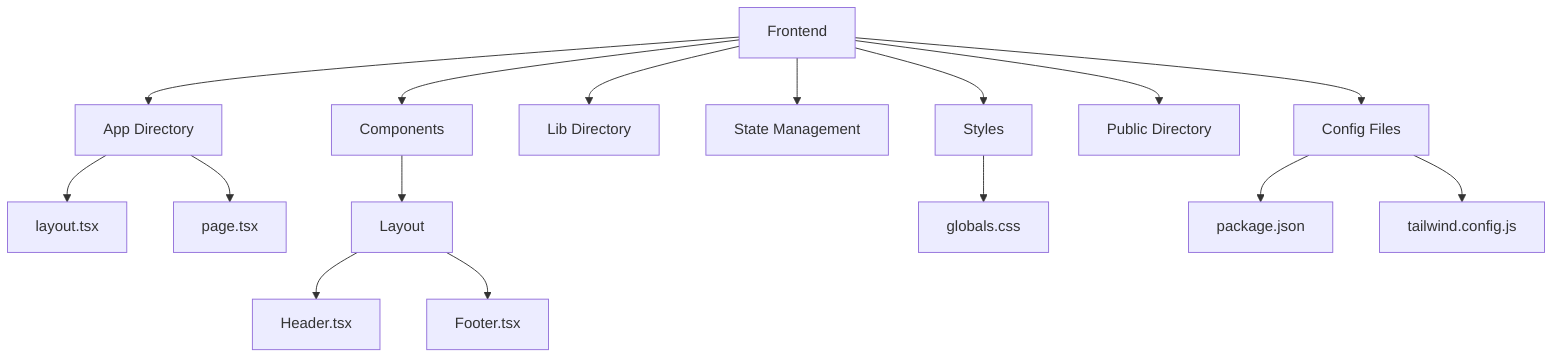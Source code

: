 graph TD
    Frontend --> App[App Directory]
    App --> layout.tsx
    App --> page.tsx
    
    Frontend --> Components[Components]
    Components --> Layout[Layout]
    Layout --> Header.tsx
    Layout --> Footer.tsx
    
    Frontend --> Lib[Lib Directory]
    Frontend --> Store[State Management]
    
    Frontend --> Styles[Styles]
    Styles --> globals.css
    
    Frontend --> PublicDir[Public Directory]
    
    Frontend --> ConfigFiles[Config Files]
    ConfigFiles --> package.json
    ConfigFiles --> tailwind.config.js